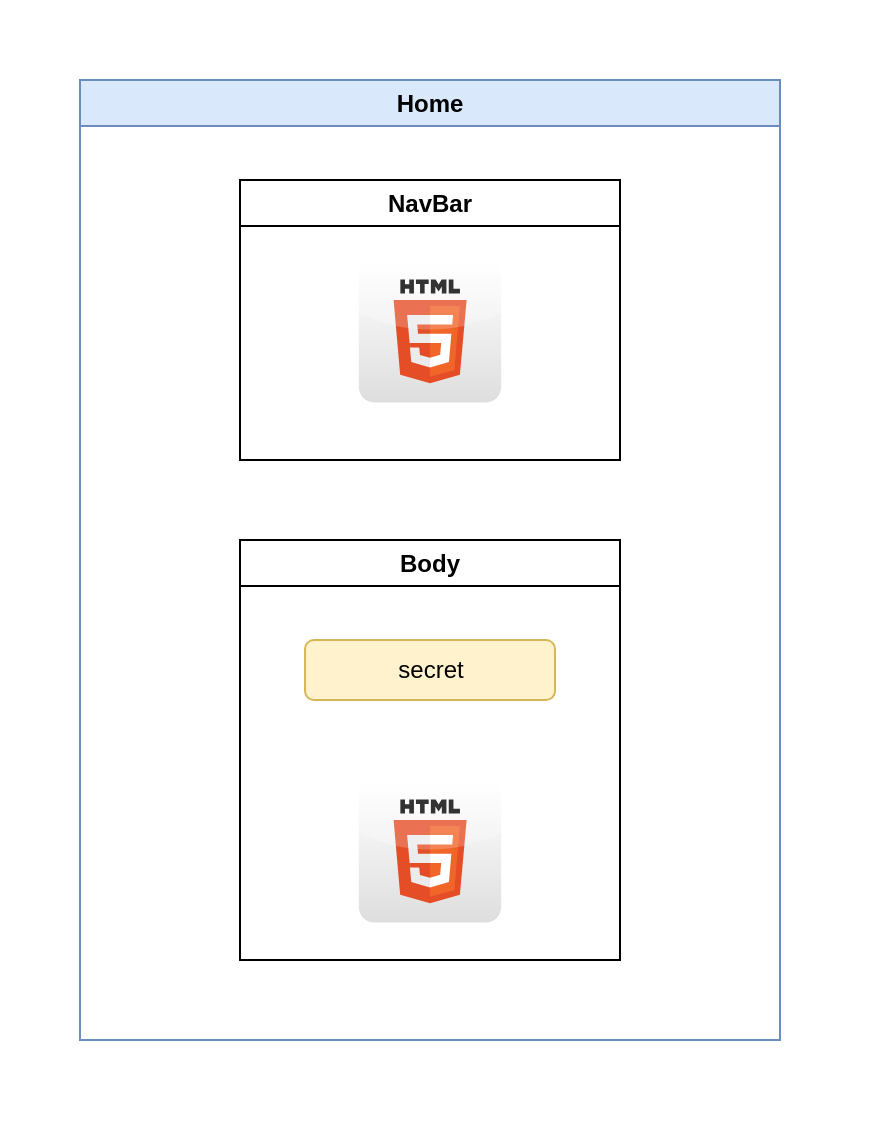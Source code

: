 <mxfile version="20.3.0" type="device" pages="4"><diagram id="QPmPg20p1UsHH2Hl0CDJ" name="Part 1"><mxGraphModel dx="1422" dy="865" grid="1" gridSize="10" guides="1" tooltips="1" connect="1" arrows="1" fold="1" page="1" pageScale="1" pageWidth="850" pageHeight="1100" math="0" shadow="0"><root><mxCell id="0"/><mxCell id="1" parent="0"/><mxCell id="pD7Wi9NLb04mw57FDB3N-8" value="" style="rounded=0;whiteSpace=wrap;html=1;strokeColor=none;" parent="1" vertex="1"><mxGeometry width="440" height="560" as="geometry"/></mxCell><mxCell id="pD7Wi9NLb04mw57FDB3N-1" value="Home" style="swimlane;whiteSpace=wrap;html=1;startSize=23;fillColor=#dae8fc;strokeColor=#6c8ebf;" parent="1" vertex="1"><mxGeometry x="40" y="40" width="350" height="480" as="geometry"/></mxCell><mxCell id="pD7Wi9NLb04mw57FDB3N-2" value="NavBar" style="swimlane;whiteSpace=wrap;html=1;" parent="pD7Wi9NLb04mw57FDB3N-1" vertex="1"><mxGeometry x="80" y="50" width="190" height="140" as="geometry"/></mxCell><mxCell id="pD7Wi9NLb04mw57FDB3N-6" value="" style="dashed=0;outlineConnect=0;html=1;align=center;labelPosition=center;verticalLabelPosition=bottom;verticalAlign=top;shape=mxgraph.webicons.html5;gradientColor=#DFDEDE" parent="pD7Wi9NLb04mw57FDB3N-2" vertex="1"><mxGeometry x="59.4" y="40" width="71.2" height="71.2" as="geometry"/></mxCell><mxCell id="pD7Wi9NLb04mw57FDB3N-3" value="Body" style="swimlane;whiteSpace=wrap;html=1;" parent="pD7Wi9NLb04mw57FDB3N-1" vertex="1"><mxGeometry x="80" y="230" width="190" height="210" as="geometry"/></mxCell><mxCell id="pD7Wi9NLb04mw57FDB3N-5" value="" style="dashed=0;outlineConnect=0;html=1;align=center;labelPosition=center;verticalLabelPosition=bottom;verticalAlign=top;shape=mxgraph.webicons.html5;gradientColor=#DFDEDE" parent="pD7Wi9NLb04mw57FDB3N-3" vertex="1"><mxGeometry x="59.4" y="120" width="71.2" height="71.2" as="geometry"/></mxCell><mxCell id="pD7Wi9NLb04mw57FDB3N-7" value="secret" style="rounded=1;whiteSpace=wrap;html=1;fillColor=#fff2cc;strokeColor=#d6b656;" parent="pD7Wi9NLb04mw57FDB3N-3" vertex="1"><mxGeometry x="32.5" y="50" width="125" height="30" as="geometry"/></mxCell></root></mxGraphModel></diagram><diagram id="dYZrapxlLuQqw6c7W01p" name="Page-4"><mxGraphModel dx="1422" dy="865" grid="1" gridSize="10" guides="1" tooltips="1" connect="1" arrows="1" fold="1" page="1" pageScale="1" pageWidth="850" pageHeight="1100" math="0" shadow="0"><root><mxCell id="0"/><mxCell id="1" parent="0"/><mxCell id="uhyBIQy-UXs37MPIVamf-8" value="MyApp" style="swimlane;" vertex="1" parent="1"><mxGeometry x="30" y="10" width="590" height="650" as="geometry"/></mxCell><mxCell id="uhyBIQy-UXs37MPIVamf-2" value="Home" style="swimlane;whiteSpace=wrap;html=1;startSize=23;fillColor=#dae8fc;strokeColor=#6c8ebf;" vertex="1" parent="uhyBIQy-UXs37MPIVamf-8"><mxGeometry x="125" y="230" width="350" height="350" as="geometry"/></mxCell><mxCell id="uhyBIQy-UXs37MPIVamf-5" value="Body" style="swimlane;whiteSpace=wrap;html=1;" vertex="1" parent="uhyBIQy-UXs37MPIVamf-2"><mxGeometry x="80" y="70" width="190" height="210" as="geometry"/></mxCell><mxCell id="uhyBIQy-UXs37MPIVamf-6" value="" style="dashed=0;outlineConnect=0;html=1;align=center;labelPosition=center;verticalLabelPosition=bottom;verticalAlign=top;shape=mxgraph.webicons.html5;gradientColor=#DFDEDE" vertex="1" parent="uhyBIQy-UXs37MPIVamf-5"><mxGeometry x="59.4" y="120" width="71.2" height="71.2" as="geometry"/></mxCell><mxCell id="uhyBIQy-UXs37MPIVamf-7" value="secret" style="rounded=1;whiteSpace=wrap;html=1;fillColor=#fff2cc;strokeColor=#d6b656;" vertex="1" parent="uhyBIQy-UXs37MPIVamf-5"><mxGeometry x="32.5" y="50" width="125" height="30" as="geometry"/></mxCell><mxCell id="uhyBIQy-UXs37MPIVamf-3" value="NavBar" style="swimlane;whiteSpace=wrap;html=1;" vertex="1" parent="uhyBIQy-UXs37MPIVamf-8"><mxGeometry x="205" y="50" width="190" height="140" as="geometry"/></mxCell><mxCell id="uhyBIQy-UXs37MPIVamf-4" value="" style="dashed=0;outlineConnect=0;html=1;align=center;labelPosition=center;verticalLabelPosition=bottom;verticalAlign=top;shape=mxgraph.webicons.html5;gradientColor=#DFDEDE" vertex="1" parent="uhyBIQy-UXs37MPIVamf-3"><mxGeometry x="59.4" y="40" width="71.2" height="71.2" as="geometry"/></mxCell></root></mxGraphModel></diagram><diagram id="HKv2HCTFmSPrCPxyMJmR" name="Part 2-1"><mxGraphModel dx="1185" dy="721" grid="1" gridSize="10" guides="1" tooltips="1" connect="1" arrows="1" fold="1" page="1" pageScale="1" pageWidth="850" pageHeight="1100" math="0" shadow="0"><root><mxCell id="0"/><mxCell id="1" parent="0"/><mxCell id="HxQvViiMh9bMldWqqz7t-4" value="MyApp" style="swimlane;whiteSpace=wrap;html=1;fillColor=#d5e8d4;strokeColor=#82b366;" parent="1" vertex="1"><mxGeometry x="60" y="50" width="450" height="930" as="geometry"/></mxCell><mxCell id="YoBnucvtvy798Z0ly2K_-7" value="Home" style="swimlane;whiteSpace=wrap;html=1;startSize=23;fillColor=#dae8fc;strokeColor=#6c8ebf;" parent="HxQvViiMh9bMldWqqz7t-4" vertex="1"><mxGeometry x="80" y="690" width="290" height="200" as="geometry"/></mxCell><mxCell id="YoBnucvtvy798Z0ly2K_-10" value="Body" style="swimlane;whiteSpace=wrap;html=1;" parent="YoBnucvtvy798Z0ly2K_-7" vertex="1"><mxGeometry x="50" y="50" width="190" height="120" as="geometry"/></mxCell><mxCell id="YoBnucvtvy798Z0ly2K_-11" value="" style="dashed=0;outlineConnect=0;html=1;align=center;labelPosition=center;verticalLabelPosition=bottom;verticalAlign=top;shape=mxgraph.webicons.html5;gradientColor=#DFDEDE" parent="YoBnucvtvy798Z0ly2K_-10" vertex="1"><mxGeometry x="59.4" y="40" width="71.2" height="71.2" as="geometry"/></mxCell><mxCell id="YoBnucvtvy798Z0ly2K_-8" value="NavBar" style="swimlane;whiteSpace=wrap;html=1;" parent="HxQvViiMh9bMldWqqz7t-4" vertex="1"><mxGeometry x="80" y="300" width="290" height="330" as="geometry"/></mxCell><mxCell id="KUeMrHrfJ9bJF6wJoZ4K-11" value="AccountButton" style="swimlane;" vertex="1" parent="YoBnucvtvy798Z0ly2K_-8"><mxGeometry x="50" y="140" width="200" height="170" as="geometry"/></mxCell><mxCell id="KUeMrHrfJ9bJF6wJoZ4K-12" value="" style="dashed=0;outlineConnect=0;html=1;align=center;labelPosition=center;verticalLabelPosition=bottom;verticalAlign=top;shape=mxgraph.webicons.html5;gradientColor=#DFDEDE" vertex="1" parent="KUeMrHrfJ9bJF6wJoZ4K-11"><mxGeometry x="64.4" y="60" width="71.2" height="71.2" as="geometry"/></mxCell><mxCell id="KUeMrHrfJ9bJF6wJoZ4K-7" value="useEthereum() &lt;br&gt;- Run Once&lt;br&gt;- Open MetaMask&lt;br&gt;- Setup listener" style="rounded=1;whiteSpace=wrap;html=1;align=left;" vertex="1" parent="HxQvViiMh9bMldWqqz7t-4"><mxGeometry x="102.5" y="70" width="245" height="90" as="geometry"/></mxCell><mxCell id="KUeMrHrfJ9bJF6wJoZ4K-8" value="useMetaMask() &lt;br&gt;- Get information of account / balance / network" style="rounded=1;whiteSpace=wrap;html=1;align=left;" vertex="1" parent="HxQvViiMh9bMldWqqz7t-4"><mxGeometry x="102.5" y="170" width="245" height="90" as="geometry"/></mxCell><mxCell id="KUeMrHrfJ9bJF6wJoZ4K-1" value="useWorkingStore" style="swimlane;" vertex="1" parent="1"><mxGeometry x="610" y="170" width="200" height="130" as="geometry"/></mxCell><mxCell id="HxQvViiMh9bMldWqqz7t-1" value="secret" style="rounded=1;whiteSpace=wrap;html=1;fillColor=#fff2cc;strokeColor=#d6b656;" parent="KUeMrHrfJ9bJF6wJoZ4K-1" vertex="1"><mxGeometry x="40" y="50" width="125" height="30" as="geometry"/></mxCell><mxCell id="KUeMrHrfJ9bJF6wJoZ4K-4" value="useMetaMaskStore" style="swimlane;" vertex="1" parent="1"><mxGeometry x="610" y="350" width="200" height="200" as="geometry"/></mxCell><mxCell id="KUeMrHrfJ9bJF6wJoZ4K-5" value="&lt;div&gt;account&lt;/div&gt;&lt;div&gt;balance&lt;/div&gt;&lt;div&gt;chainId&lt;/div&gt;&lt;div&gt;isEthereumAvailable&lt;/div&gt;&lt;div&gt;provider&lt;/div&gt;" style="rounded=1;whiteSpace=wrap;html=1;fillColor=#fff2cc;strokeColor=#d6b656;" vertex="1" parent="KUeMrHrfJ9bJF6wJoZ4K-4"><mxGeometry x="32.5" y="45" width="140" height="110" as="geometry"/></mxCell><mxCell id="KUeMrHrfJ9bJF6wJoZ4K-9" style="edgeStyle=orthogonalEdgeStyle;rounded=0;orthogonalLoop=1;jettySize=auto;html=1;entryX=-0.006;entryY=0.605;entryDx=0;entryDy=0;entryPerimeter=0;" edge="1" parent="1" source="KUeMrHrfJ9bJF6wJoZ4K-8" target="KUeMrHrfJ9bJF6wJoZ4K-5"><mxGeometry relative="1" as="geometry"/></mxCell><mxCell id="KUeMrHrfJ9bJF6wJoZ4K-13" style="edgeStyle=orthogonalEdgeStyle;rounded=0;orthogonalLoop=1;jettySize=auto;html=1;" edge="1" parent="1" source="KUeMrHrfJ9bJF6wJoZ4K-11" target="KUeMrHrfJ9bJF6wJoZ4K-5"><mxGeometry relative="1" as="geometry"/></mxCell></root></mxGraphModel></diagram><diagram id="NcpDTBE37QJ0xXj77h-X" name="Page-3"><mxGraphModel dx="1422" dy="865" grid="1" gridSize="10" guides="1" tooltips="1" connect="1" arrows="1" fold="1" page="1" pageScale="1" pageWidth="850" pageHeight="1100" math="0" shadow="0"><root><mxCell id="0"/><mxCell id="1" parent="0"/><mxCell id="OVGGLBxkQqTJfuVWZigY-2" value="MyApp" style="swimlane;whiteSpace=wrap;html=1;fillColor=#d5e8d4;strokeColor=#82b366;" parent="1" vertex="1"><mxGeometry x="70" y="60" width="450" height="810" as="geometry"/></mxCell><mxCell id="OVGGLBxkQqTJfuVWZigY-3" value="Home" style="swimlane;whiteSpace=wrap;html=1;startSize=23;fillColor=#dae8fc;strokeColor=#6c8ebf;" parent="OVGGLBxkQqTJfuVWZigY-2" vertex="1"><mxGeometry x="60" y="470" width="350" height="310" as="geometry"/></mxCell><mxCell id="OVGGLBxkQqTJfuVWZigY-4" value="Body" style="swimlane;whiteSpace=wrap;html=1;" parent="OVGGLBxkQqTJfuVWZigY-3" vertex="1"><mxGeometry x="80" y="60" width="190" height="210" as="geometry"/></mxCell><mxCell id="OVGGLBxkQqTJfuVWZigY-5" value="" style="dashed=0;outlineConnect=0;html=1;align=center;labelPosition=center;verticalLabelPosition=bottom;verticalAlign=top;shape=mxgraph.webicons.html5;gradientColor=#DFDEDE" parent="OVGGLBxkQqTJfuVWZigY-4" vertex="1"><mxGeometry x="59.4" y="120" width="71.2" height="71.2" as="geometry"/></mxCell><mxCell id="OVGGLBxkQqTJfuVWZigY-6" value="secret" style="rounded=1;whiteSpace=wrap;html=1;fillColor=#fff2cc;strokeColor=#d6b656;" parent="OVGGLBxkQqTJfuVWZigY-4" vertex="1"><mxGeometry x="32.5" y="50" width="125" height="30" as="geometry"/></mxCell><mxCell id="OVGGLBxkQqTJfuVWZigY-7" value="NavBar" style="swimlane;whiteSpace=wrap;html=1;" parent="OVGGLBxkQqTJfuVWZigY-2" vertex="1"><mxGeometry x="130" y="55.6" width="190" height="354.4" as="geometry"/></mxCell><mxCell id="OVGGLBxkQqTJfuVWZigY-13" value="AccountButton" style="rounded=1;whiteSpace=wrap;html=1;" parent="OVGGLBxkQqTJfuVWZigY-7" vertex="1"><mxGeometry x="35" y="230" width="120" height="114.4" as="geometry"/></mxCell><mxCell id="OVGGLBxkQqTJfuVWZigY-9" value="useWorkingStore" style="swimlane;whiteSpace=wrap;html=1;" parent="1" vertex="1"><mxGeometry x="640" y="400" width="200" height="190" as="geometry"/></mxCell><mxCell id="OVGGLBxkQqTJfuVWZigY-10" value="secret" style="rounded=1;whiteSpace=wrap;html=1;fillColor=#fff2cc;strokeColor=#d6b656;" parent="OVGGLBxkQqTJfuVWZigY-9" vertex="1"><mxGeometry x="37.5" y="50" width="125" height="30" as="geometry"/></mxCell><mxCell id="OVGGLBxkQqTJfuVWZigY-11" value="useMetaMaskStore" style="swimlane;whiteSpace=wrap;html=1;" parent="1" vertex="1"><mxGeometry x="630" y="150" width="290" height="190" as="geometry"/></mxCell><mxCell id="OVGGLBxkQqTJfuVWZigY-12" value="&lt;div&gt;&lt;ul&gt;&lt;li&gt;&amp;nbsp; account&lt;/li&gt;&lt;li&gt;&amp;nbsp; balance&lt;/li&gt;&lt;li&gt;&amp;nbsp; chainId&lt;/li&gt;&lt;li&gt;&amp;nbsp; isEthereumAvailable&lt;/li&gt;&lt;li&gt;&amp;nbsp; provider&lt;/li&gt;&lt;/ul&gt;&lt;/div&gt;" style="rounded=1;whiteSpace=wrap;html=1;fillColor=#fff2cc;strokeColor=#d6b656;align=left;" parent="OVGGLBxkQqTJfuVWZigY-11" vertex="1"><mxGeometry x="37.5" y="40" width="212.5" height="110" as="geometry"/></mxCell></root></mxGraphModel></diagram></mxfile>